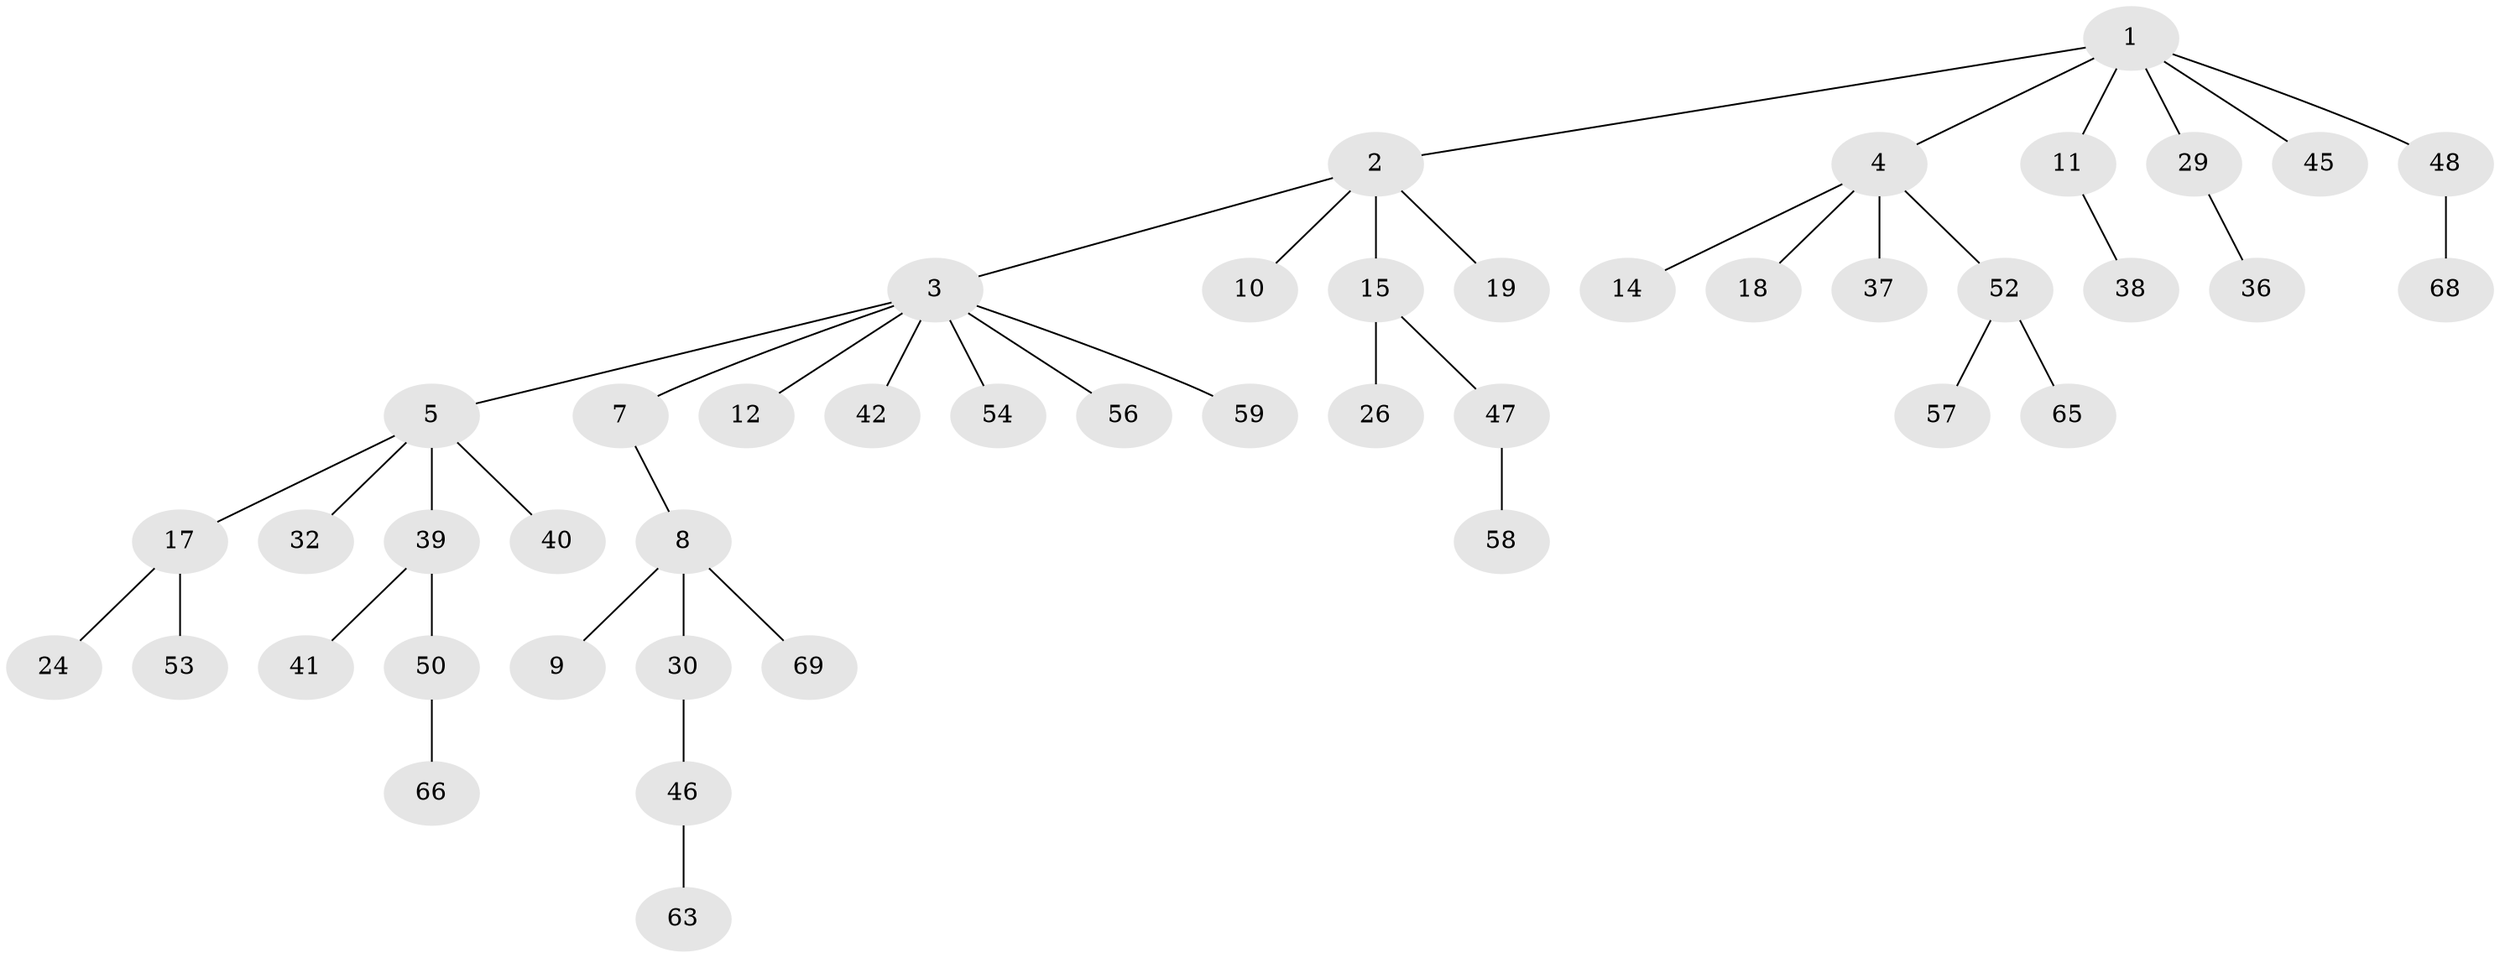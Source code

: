 // original degree distribution, {6: 0.014285714285714285, 5: 0.02857142857142857, 7: 0.014285714285714285, 4: 0.04285714285714286, 2: 0.2, 3: 0.18571428571428572, 1: 0.5142857142857142}
// Generated by graph-tools (version 1.1) at 2025/42/03/06/25 10:42:03]
// undirected, 45 vertices, 44 edges
graph export_dot {
graph [start="1"]
  node [color=gray90,style=filled];
  1 [super="+31"];
  2 [super="+6"];
  3 [super="+27"];
  4 [super="+13"];
  5 [super="+35"];
  7 [super="+23"];
  8 [super="+22"];
  9 [super="+25"];
  10 [super="+28"];
  11 [super="+20"];
  12 [super="+33"];
  14;
  15 [super="+16"];
  17 [super="+21"];
  18;
  19;
  24;
  26 [super="+34"];
  29;
  30 [super="+55"];
  32;
  36 [super="+44"];
  37;
  38 [super="+43"];
  39 [super="+67"];
  40;
  41;
  42;
  45;
  46 [super="+70"];
  47 [super="+49"];
  48 [super="+64"];
  50 [super="+51"];
  52 [super="+62"];
  53;
  54;
  56;
  57;
  58 [super="+61"];
  59 [super="+60"];
  63;
  65;
  66;
  68;
  69;
  1 -- 2;
  1 -- 4;
  1 -- 11;
  1 -- 29;
  1 -- 45;
  1 -- 48;
  2 -- 3;
  2 -- 10;
  2 -- 15;
  2 -- 19;
  3 -- 5;
  3 -- 7;
  3 -- 12;
  3 -- 42;
  3 -- 59;
  3 -- 56;
  3 -- 54;
  4 -- 18;
  4 -- 37;
  4 -- 52;
  4 -- 14;
  5 -- 17;
  5 -- 32;
  5 -- 40;
  5 -- 39;
  7 -- 8;
  8 -- 9;
  8 -- 69;
  8 -- 30;
  11 -- 38;
  15 -- 47;
  15 -- 26;
  17 -- 24;
  17 -- 53;
  29 -- 36;
  30 -- 46;
  39 -- 41;
  39 -- 50;
  46 -- 63;
  47 -- 58;
  48 -- 68;
  50 -- 66;
  52 -- 57;
  52 -- 65;
}
